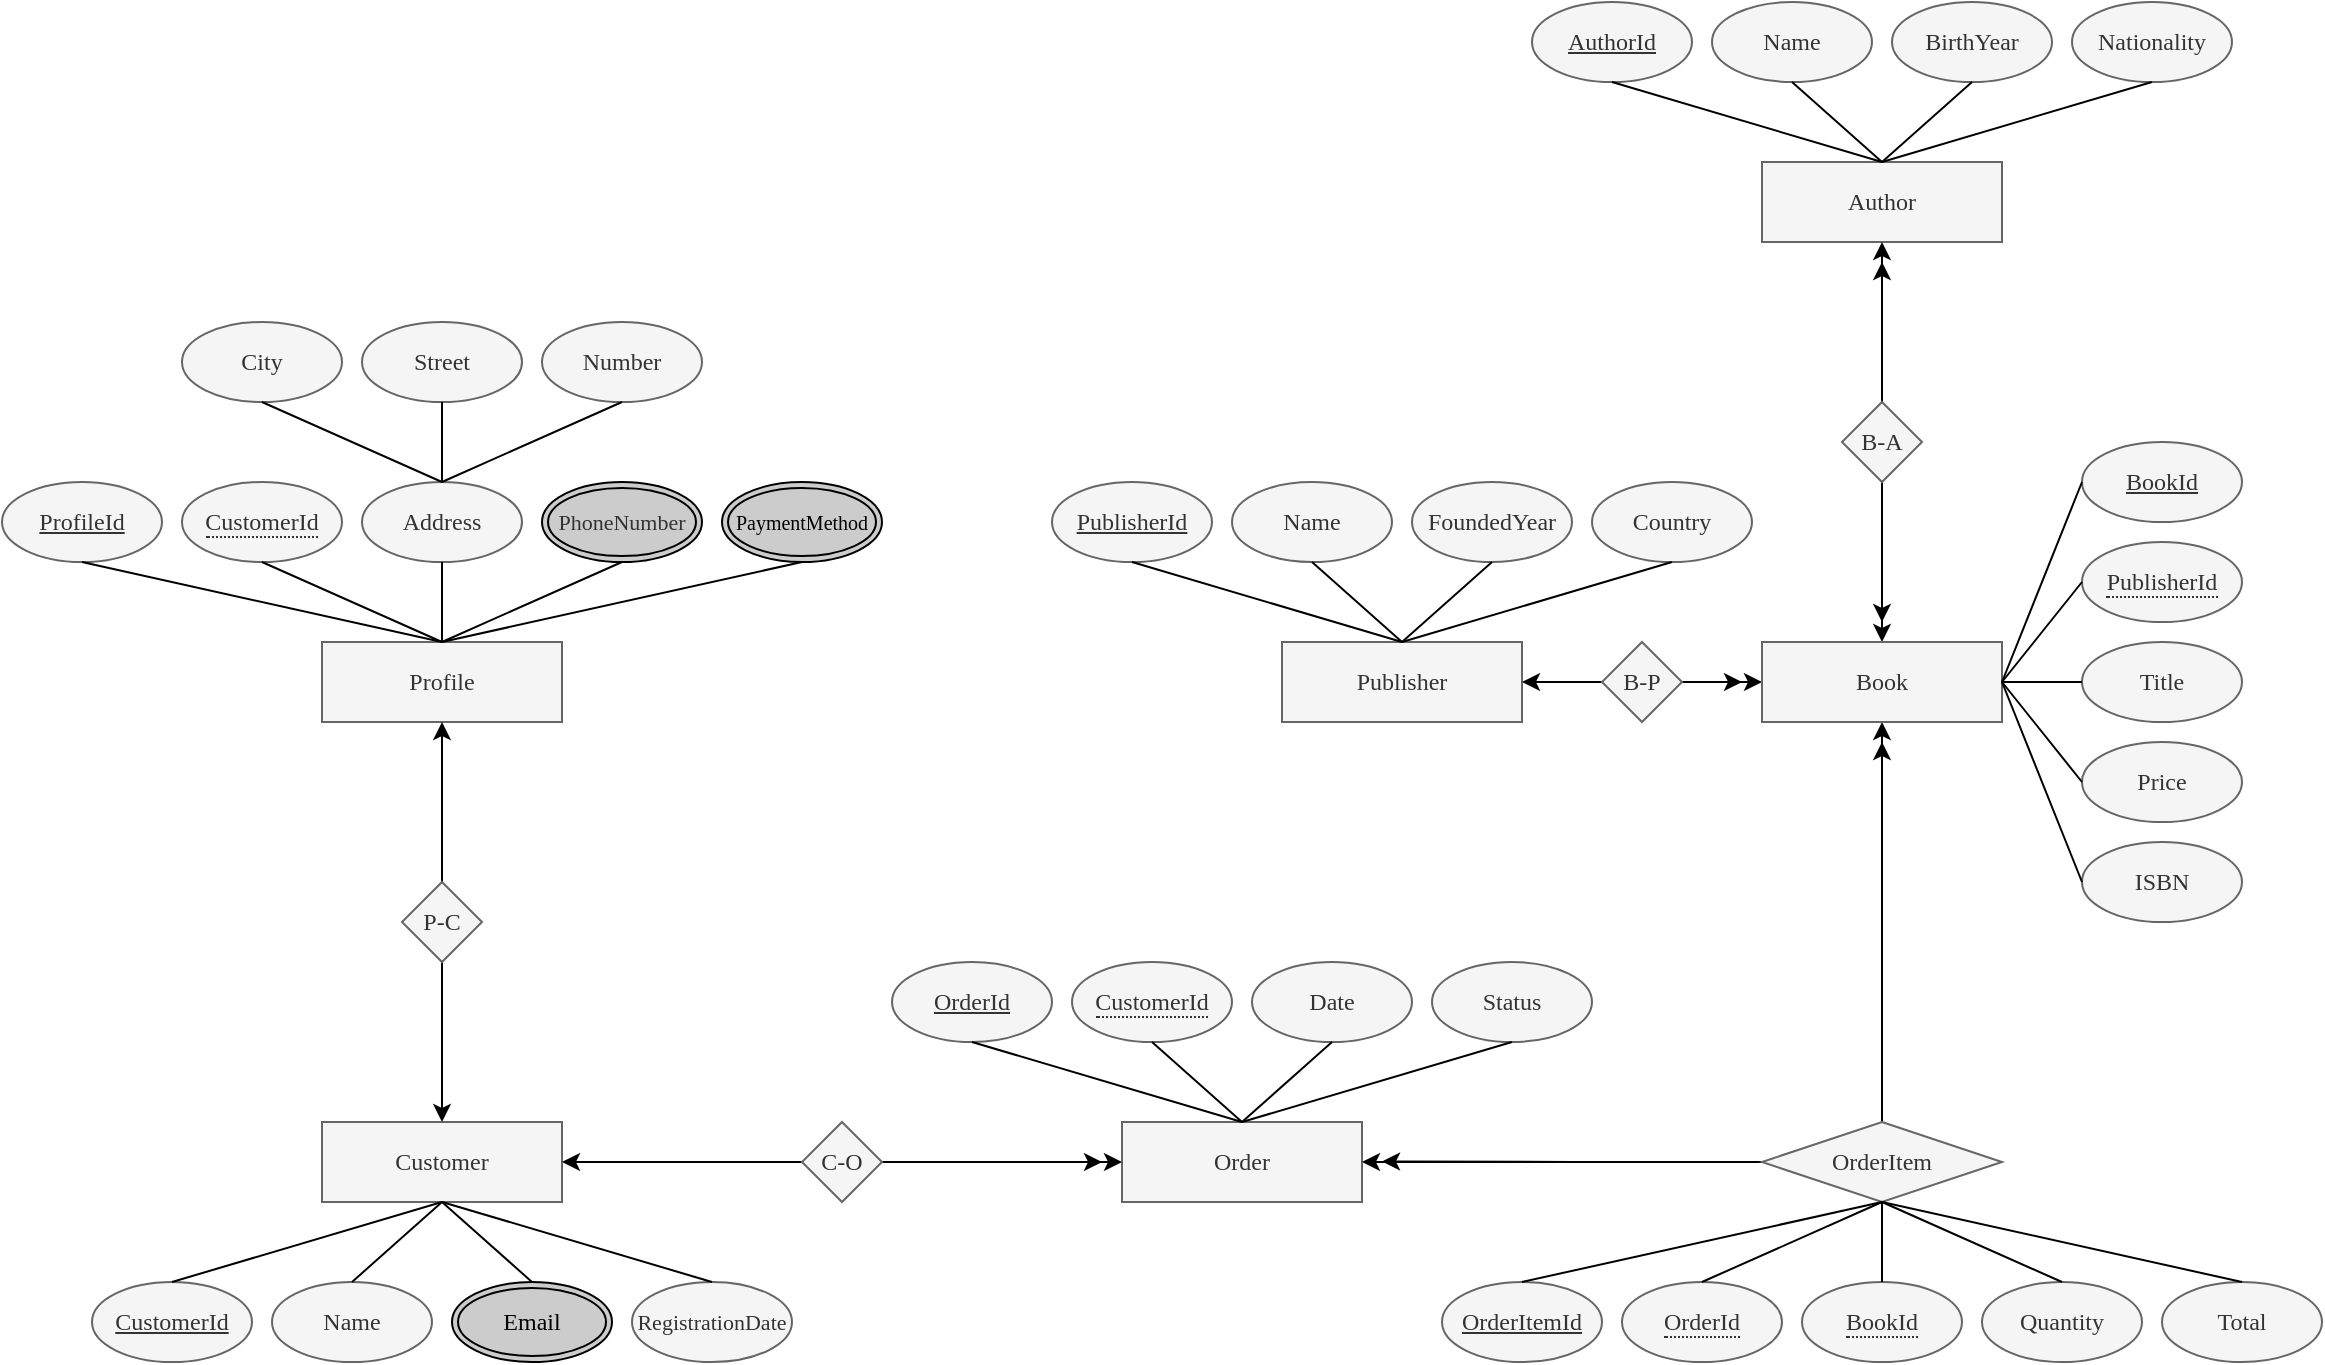<mxfile version="28.2.7">
  <diagram name="Page-1" id="ua7yvZ49ckPrBwXMsCdW">
    <mxGraphModel grid="1" page="1" gridSize="10" guides="1" tooltips="1" connect="1" arrows="1" fold="1" pageScale="1" pageWidth="1169" pageHeight="827" math="0" shadow="0">
      <root>
        <mxCell id="0" />
        <mxCell id="1" parent="0" />
        <mxCell id="PJhBvajnf2V6batIBrMc-2" value="&lt;div&gt;Publisher&lt;/div&gt;" style="rounded=0;whiteSpace=wrap;html=1;fontFamily=Times New Roman;fillColor=#f5f5f5;fontColor=#333333;strokeColor=#666666;" vertex="1" parent="1">
          <mxGeometry x="640" y="360" width="120" height="40" as="geometry" />
        </mxCell>
        <mxCell id="PJhBvajnf2V6batIBrMc-3" value="Author" style="rounded=0;whiteSpace=wrap;html=1;fontFamily=Times New Roman;fillColor=#f5f5f5;fontColor=#333333;strokeColor=#666666;" vertex="1" parent="1">
          <mxGeometry x="880" y="120" width="120" height="40" as="geometry" />
        </mxCell>
        <mxCell id="PJhBvajnf2V6batIBrMc-4" value="Customer" style="rounded=0;whiteSpace=wrap;html=1;fontFamily=Times New Roman;fillColor=#f5f5f5;fontColor=#333333;strokeColor=#666666;" vertex="1" parent="1">
          <mxGeometry x="160" y="600" width="120" height="40" as="geometry" />
        </mxCell>
        <mxCell id="PJhBvajnf2V6batIBrMc-5" value="Order" style="rounded=0;whiteSpace=wrap;html=1;fontFamily=Times New Roman;fillColor=#f5f5f5;fontColor=#333333;strokeColor=#666666;" vertex="1" parent="1">
          <mxGeometry x="560" y="600" width="120" height="40" as="geometry" />
        </mxCell>
        <mxCell id="PJhBvajnf2V6batIBrMc-8" value="Profile" style="rounded=0;whiteSpace=wrap;html=1;fontFamily=Times New Roman;fillColor=#f5f5f5;fontColor=#333333;strokeColor=#666666;" vertex="1" parent="1">
          <mxGeometry x="160" y="360" width="120" height="40" as="geometry" />
        </mxCell>
        <mxCell id="PJhBvajnf2V6batIBrMc-80" style="edgeStyle=orthogonalEdgeStyle;rounded=0;orthogonalLoop=1;jettySize=auto;html=1;exitX=1;exitY=0.5;exitDx=0;exitDy=0;entryX=0;entryY=0.5;entryDx=0;entryDy=0;" edge="1" parent="1" source="PJhBvajnf2V6batIBrMc-9" target="PJhBvajnf2V6batIBrMc-1">
          <mxGeometry relative="1" as="geometry">
            <mxPoint x="840" y="380" as="sourcePoint" />
          </mxGeometry>
        </mxCell>
        <mxCell id="PJhBvajnf2V6batIBrMc-81" style="edgeStyle=orthogonalEdgeStyle;rounded=0;orthogonalLoop=1;jettySize=auto;html=1;exitX=1;exitY=0.5;exitDx=0;exitDy=0;" edge="1" parent="1" source="PJhBvajnf2V6batIBrMc-9">
          <mxGeometry relative="1" as="geometry">
            <mxPoint x="870" y="380.167" as="targetPoint" />
            <mxPoint x="840" y="380" as="sourcePoint" />
          </mxGeometry>
        </mxCell>
        <mxCell id="PJhBvajnf2V6batIBrMc-82" style="edgeStyle=orthogonalEdgeStyle;rounded=0;orthogonalLoop=1;jettySize=auto;html=1;exitX=0;exitY=0.5;exitDx=0;exitDy=0;entryX=1;entryY=0.5;entryDx=0;entryDy=0;" edge="1" parent="1" source="PJhBvajnf2V6batIBrMc-9" target="PJhBvajnf2V6batIBrMc-2">
          <mxGeometry relative="1" as="geometry" />
        </mxCell>
        <mxCell id="PJhBvajnf2V6batIBrMc-9" value="B-P" style="rhombus;whiteSpace=wrap;html=1;fontFamily=Times New Roman;fillColor=#f5f5f5;fontColor=#333333;strokeColor=#666666;" vertex="1" parent="1">
          <mxGeometry x="800" y="360" width="40" height="40" as="geometry" />
        </mxCell>
        <mxCell id="PJhBvajnf2V6batIBrMc-15" style="rounded=0;orthogonalLoop=1;jettySize=auto;html=1;exitX=0.5;exitY=0;exitDx=0;exitDy=0;entryX=0.5;entryY=1;entryDx=0;entryDy=0;fontFamily=Times New Roman;" edge="1" parent="1" source="PJhBvajnf2V6batIBrMc-10" target="PJhBvajnf2V6batIBrMc-8">
          <mxGeometry relative="1" as="geometry" />
        </mxCell>
        <mxCell id="PJhBvajnf2V6batIBrMc-16" style="edgeStyle=orthogonalEdgeStyle;rounded=0;orthogonalLoop=1;jettySize=auto;html=1;exitX=0.5;exitY=1;exitDx=0;exitDy=0;entryX=0.5;entryY=0;entryDx=0;entryDy=0;fontFamily=Times New Roman;" edge="1" parent="1" source="PJhBvajnf2V6batIBrMc-10" target="PJhBvajnf2V6batIBrMc-4">
          <mxGeometry relative="1" as="geometry" />
        </mxCell>
        <mxCell id="PJhBvajnf2V6batIBrMc-10" value="P-C" style="rhombus;whiteSpace=wrap;html=1;fontFamily=Times New Roman;fillColor=#f5f5f5;fontColor=#333333;strokeColor=#666666;" vertex="1" parent="1">
          <mxGeometry x="200" y="480" width="40" height="40" as="geometry" />
        </mxCell>
        <mxCell id="PJhBvajnf2V6batIBrMc-20" style="edgeStyle=orthogonalEdgeStyle;rounded=0;orthogonalLoop=1;jettySize=auto;html=1;exitX=0;exitY=0.5;exitDx=0;exitDy=0;entryX=1;entryY=0.5;entryDx=0;entryDy=0;fontFamily=Times New Roman;" edge="1" parent="1" source="PJhBvajnf2V6batIBrMc-11" target="PJhBvajnf2V6batIBrMc-5">
          <mxGeometry relative="1" as="geometry">
            <mxPoint x="770" y="620" as="targetPoint" />
          </mxGeometry>
        </mxCell>
        <mxCell id="PJhBvajnf2V6batIBrMc-78" style="edgeStyle=orthogonalEdgeStyle;rounded=0;orthogonalLoop=1;jettySize=auto;html=1;exitX=0.5;exitY=0;exitDx=0;exitDy=0;entryX=0.5;entryY=1;entryDx=0;entryDy=0;" edge="1" parent="1" source="PJhBvajnf2V6batIBrMc-11" target="PJhBvajnf2V6batIBrMc-1">
          <mxGeometry relative="1" as="geometry" />
        </mxCell>
        <mxCell id="PJhBvajnf2V6batIBrMc-79" style="edgeStyle=orthogonalEdgeStyle;rounded=0;orthogonalLoop=1;jettySize=auto;html=1;exitX=0.5;exitY=0;exitDx=0;exitDy=0;" edge="1" parent="1" source="PJhBvajnf2V6batIBrMc-11">
          <mxGeometry relative="1" as="geometry">
            <mxPoint x="940" y="410" as="targetPoint" />
          </mxGeometry>
        </mxCell>
        <mxCell id="PJhBvajnf2V6batIBrMc-146" style="edgeStyle=orthogonalEdgeStyle;rounded=0;orthogonalLoop=1;jettySize=auto;html=1;exitX=0;exitY=0.5;exitDx=0;exitDy=0;" edge="1" parent="1" source="PJhBvajnf2V6batIBrMc-11">
          <mxGeometry relative="1" as="geometry">
            <mxPoint x="690" y="619.704" as="targetPoint" />
          </mxGeometry>
        </mxCell>
        <mxCell id="PJhBvajnf2V6batIBrMc-11" value="OrderItem" style="rhombus;whiteSpace=wrap;html=1;fontFamily=Times New Roman;fillColor=#f5f5f5;fontColor=#333333;strokeColor=#666666;" vertex="1" parent="1">
          <mxGeometry x="880" y="600" width="120" height="40" as="geometry" />
        </mxCell>
        <mxCell id="PJhBvajnf2V6batIBrMc-83" style="edgeStyle=orthogonalEdgeStyle;rounded=0;orthogonalLoop=1;jettySize=auto;html=1;exitX=0.5;exitY=1;exitDx=0;exitDy=0;entryX=0.5;entryY=0;entryDx=0;entryDy=0;" edge="1" parent="1" source="PJhBvajnf2V6batIBrMc-13" target="PJhBvajnf2V6batIBrMc-1">
          <mxGeometry relative="1" as="geometry" />
        </mxCell>
        <mxCell id="PJhBvajnf2V6batIBrMc-84" style="edgeStyle=orthogonalEdgeStyle;rounded=0;orthogonalLoop=1;jettySize=auto;html=1;exitX=0.5;exitY=1;exitDx=0;exitDy=0;" edge="1" parent="1" source="PJhBvajnf2V6batIBrMc-13">
          <mxGeometry relative="1" as="geometry">
            <mxPoint x="940" y="350" as="targetPoint" />
          </mxGeometry>
        </mxCell>
        <mxCell id="PJhBvajnf2V6batIBrMc-161" style="edgeStyle=orthogonalEdgeStyle;rounded=0;orthogonalLoop=1;jettySize=auto;html=1;exitX=0.5;exitY=0;exitDx=0;exitDy=0;entryX=0.5;entryY=1;entryDx=0;entryDy=0;" edge="1" parent="1" source="PJhBvajnf2V6batIBrMc-13" target="PJhBvajnf2V6batIBrMc-3">
          <mxGeometry relative="1" as="geometry" />
        </mxCell>
        <mxCell id="PJhBvajnf2V6batIBrMc-162" style="edgeStyle=orthogonalEdgeStyle;rounded=0;orthogonalLoop=1;jettySize=auto;html=1;exitX=0.5;exitY=0;exitDx=0;exitDy=0;" edge="1" parent="1" source="PJhBvajnf2V6batIBrMc-13">
          <mxGeometry relative="1" as="geometry">
            <mxPoint x="940" y="170.0" as="targetPoint" />
          </mxGeometry>
        </mxCell>
        <mxCell id="PJhBvajnf2V6batIBrMc-13" value="B-A" style="rhombus;whiteSpace=wrap;html=1;fontFamily=Times New Roman;fillColor=#f5f5f5;fontColor=#333333;strokeColor=#666666;" vertex="1" parent="1">
          <mxGeometry x="920" y="240" width="40" height="40" as="geometry" />
        </mxCell>
        <mxCell id="PJhBvajnf2V6batIBrMc-17" style="edgeStyle=orthogonalEdgeStyle;rounded=0;orthogonalLoop=1;jettySize=auto;html=1;exitX=0;exitY=0.5;exitDx=0;exitDy=0;entryX=1;entryY=0.5;entryDx=0;entryDy=0;fontFamily=Times New Roman;" edge="1" parent="1" source="PJhBvajnf2V6batIBrMc-14" target="PJhBvajnf2V6batIBrMc-4">
          <mxGeometry relative="1" as="geometry" />
        </mxCell>
        <mxCell id="PJhBvajnf2V6batIBrMc-18" style="edgeStyle=orthogonalEdgeStyle;rounded=0;orthogonalLoop=1;jettySize=auto;html=1;exitX=1;exitY=0.5;exitDx=0;exitDy=0;entryX=0;entryY=0.5;entryDx=0;entryDy=0;fontFamily=Times New Roman;" edge="1" parent="1" source="PJhBvajnf2V6batIBrMc-14" target="PJhBvajnf2V6batIBrMc-5">
          <mxGeometry relative="1" as="geometry">
            <mxPoint x="614" y="780" as="sourcePoint" />
          </mxGeometry>
        </mxCell>
        <mxCell id="PJhBvajnf2V6batIBrMc-19" style="edgeStyle=orthogonalEdgeStyle;rounded=0;orthogonalLoop=1;jettySize=auto;html=1;exitX=1;exitY=0.5;exitDx=0;exitDy=0;fontFamily=Times New Roman;" edge="1" parent="1" source="PJhBvajnf2V6batIBrMc-14">
          <mxGeometry relative="1" as="geometry">
            <mxPoint x="550" y="620" as="targetPoint" />
            <mxPoint x="400" y="719.31" as="sourcePoint" />
          </mxGeometry>
        </mxCell>
        <mxCell id="PJhBvajnf2V6batIBrMc-14" value="C-O" style="rhombus;whiteSpace=wrap;html=1;fontFamily=Times New Roman;fillColor=#f5f5f5;fontColor=#333333;strokeColor=#666666;" vertex="1" parent="1">
          <mxGeometry x="400" y="600" width="40" height="40" as="geometry" />
        </mxCell>
        <mxCell id="PJhBvajnf2V6batIBrMc-31" value="&lt;u&gt;CustomerId&lt;/u&gt;" style="ellipse;whiteSpace=wrap;html=1;fontFamily=Times New Roman;fillColor=#f5f5f5;fontColor=#333333;strokeColor=#666666;" vertex="1" parent="1">
          <mxGeometry x="45" y="680" width="80" height="40" as="geometry" />
        </mxCell>
        <mxCell id="PJhBvajnf2V6batIBrMc-32" value="Name" style="ellipse;whiteSpace=wrap;html=1;fontFamily=Times New Roman;fillColor=#f5f5f5;fontColor=#333333;strokeColor=#666666;" vertex="1" parent="1">
          <mxGeometry x="135" y="680" width="80" height="40" as="geometry" />
        </mxCell>
        <mxCell id="PJhBvajnf2V6batIBrMc-34" value="Address" style="ellipse;whiteSpace=wrap;html=1;fontFamily=Times New Roman;fillColor=#f5f5f5;fontColor=#333333;strokeColor=#666666;" vertex="1" parent="1">
          <mxGeometry x="180" y="280" width="80" height="40" as="geometry" />
        </mxCell>
        <mxCell id="PJhBvajnf2V6batIBrMc-42" value="&lt;u&gt;OrderId&lt;/u&gt;" style="ellipse;whiteSpace=wrap;html=1;fontFamily=Times New Roman;fillColor=#f5f5f5;fontColor=#333333;strokeColor=#666666;" vertex="1" parent="1">
          <mxGeometry x="445" y="520" width="80" height="40" as="geometry" />
        </mxCell>
        <mxCell id="PJhBvajnf2V6batIBrMc-47" value="City" style="ellipse;whiteSpace=wrap;html=1;fontFamily=Times New Roman;fillColor=#f5f5f5;fontColor=#333333;strokeColor=#666666;" vertex="1" parent="1">
          <mxGeometry x="90" y="200" width="80" height="40" as="geometry" />
        </mxCell>
        <mxCell id="PJhBvajnf2V6batIBrMc-48" value="Street" style="ellipse;whiteSpace=wrap;html=1;fontFamily=Times New Roman;fillColor=#f5f5f5;fontColor=#333333;strokeColor=#666666;" vertex="1" parent="1">
          <mxGeometry x="180" y="200" width="80" height="40" as="geometry" />
        </mxCell>
        <mxCell id="PJhBvajnf2V6batIBrMc-49" value="Number" style="ellipse;whiteSpace=wrap;html=1;fontFamily=Times New Roman;fillColor=#f5f5f5;fontColor=#333333;strokeColor=#666666;" vertex="1" parent="1">
          <mxGeometry x="270" y="200" width="80" height="40" as="geometry" />
        </mxCell>
        <mxCell id="PJhBvajnf2V6batIBrMc-55" value="&lt;u&gt;BookId&lt;/u&gt;" style="ellipse;whiteSpace=wrap;html=1;fontFamily=Times New Roman;fillColor=#f5f5f5;fontColor=#333333;strokeColor=#666666;" vertex="1" parent="1">
          <mxGeometry x="1040" y="260" width="80" height="40" as="geometry" />
        </mxCell>
        <mxCell id="PJhBvajnf2V6batIBrMc-59" value="Title" style="ellipse;whiteSpace=wrap;html=1;fontFamily=Times New Roman;fillColor=#f5f5f5;fontColor=#333333;strokeColor=#666666;" vertex="1" parent="1">
          <mxGeometry x="1040" y="360" width="80" height="40" as="geometry" />
        </mxCell>
        <mxCell id="PJhBvajnf2V6batIBrMc-60" value="Price" style="ellipse;whiteSpace=wrap;html=1;fontFamily=Times New Roman;fillColor=#f5f5f5;fontColor=#333333;strokeColor=#666666;" vertex="1" parent="1">
          <mxGeometry x="1040" y="410" width="80" height="40" as="geometry" />
        </mxCell>
        <mxCell id="PJhBvajnf2V6batIBrMc-61" value="&lt;u&gt;AuthorId&lt;/u&gt;" style="ellipse;whiteSpace=wrap;html=1;fontFamily=Times New Roman;fillColor=#f5f5f5;fontColor=#333333;strokeColor=#666666;" vertex="1" parent="1">
          <mxGeometry x="765" y="40" width="80" height="40" as="geometry" />
        </mxCell>
        <mxCell id="PJhBvajnf2V6batIBrMc-62" value="Name" style="ellipse;whiteSpace=wrap;html=1;fontFamily=Times New Roman;fillColor=#f5f5f5;fontColor=#333333;strokeColor=#666666;" vertex="1" parent="1">
          <mxGeometry x="855" y="40" width="80" height="40" as="geometry" />
        </mxCell>
        <mxCell id="PJhBvajnf2V6batIBrMc-64" value="&lt;u&gt;PublisherId&lt;/u&gt;" style="ellipse;whiteSpace=wrap;html=1;fontFamily=Times New Roman;fillColor=#f5f5f5;fontColor=#333333;strokeColor=#666666;" vertex="1" parent="1">
          <mxGeometry x="525" y="280" width="80" height="40" as="geometry" />
        </mxCell>
        <mxCell id="PJhBvajnf2V6batIBrMc-65" value="Name" style="ellipse;whiteSpace=wrap;html=1;fontFamily=Times New Roman;fillColor=#f5f5f5;fontColor=#333333;strokeColor=#666666;" vertex="1" parent="1">
          <mxGeometry x="615" y="280" width="80" height="40" as="geometry" />
        </mxCell>
        <mxCell id="PJhBvajnf2V6batIBrMc-66" value="&lt;u&gt;OrderItemId&lt;/u&gt;" style="ellipse;whiteSpace=wrap;html=1;fontFamily=Times New Roman;fillColor=#f5f5f5;fontColor=#333333;strokeColor=#666666;" vertex="1" parent="1">
          <mxGeometry x="720" y="680" width="80" height="40" as="geometry" />
        </mxCell>
        <mxCell id="PJhBvajnf2V6batIBrMc-71" value="Total" style="ellipse;whiteSpace=wrap;html=1;fontFamily=Times New Roman;fillColor=#f5f5f5;fontColor=#333333;strokeColor=#666666;" vertex="1" parent="1">
          <mxGeometry x="1080" y="680" width="80" height="40" as="geometry" />
        </mxCell>
        <mxCell id="PJhBvajnf2V6batIBrMc-72" value="Quantity" style="ellipse;whiteSpace=wrap;html=1;fontFamily=Times New Roman;fillColor=#f5f5f5;fontColor=#333333;strokeColor=#666666;" vertex="1" parent="1">
          <mxGeometry x="990" y="680" width="80" height="40" as="geometry" />
        </mxCell>
        <mxCell id="PJhBvajnf2V6batIBrMc-1" value="Book" style="rounded=0;whiteSpace=wrap;html=1;fontFamily=Times New Roman;fillColor=#f5f5f5;fontColor=#333333;strokeColor=#666666;" vertex="1" parent="1">
          <mxGeometry x="880" y="360" width="120" height="40" as="geometry" />
        </mxCell>
        <mxCell id="PJhBvajnf2V6batIBrMc-104" value="&lt;span style=&quot;border-bottom: 1px dotted;&quot;&gt;CustomerId&lt;/span&gt;" style="ellipse;whiteSpace=wrap;html=1;align=center;fontFamily=Times New Roman;fillColor=#f5f5f5;fontColor=#333333;strokeColor=#666666;" vertex="1" parent="1">
          <mxGeometry x="90" y="280" width="80" height="40" as="geometry" />
        </mxCell>
        <mxCell id="PJhBvajnf2V6batIBrMc-106" value="ProfileId" style="ellipse;whiteSpace=wrap;html=1;align=center;fontStyle=4;fontFamily=Times New Roman;fillColor=#f5f5f5;fontColor=#333333;strokeColor=#666666;" vertex="1" parent="1">
          <mxGeometry y="280" width="80" height="40" as="geometry" />
        </mxCell>
        <mxCell id="PJhBvajnf2V6batIBrMc-110" value="PhoneNumber" style="ellipse;shape=doubleEllipse;margin=3;whiteSpace=wrap;html=1;align=center;fontFamily=Times New Roman;fontSize=11;fillColor=#CCCCCC;fontColor=#333333;strokeColor=#000000;" vertex="1" parent="1">
          <mxGeometry x="270" y="280" width="80" height="40" as="geometry" />
        </mxCell>
        <mxCell id="PJhBvajnf2V6batIBrMc-111" value="PaymentMethod" style="ellipse;shape=doubleEllipse;margin=3;whiteSpace=wrap;html=1;align=center;fontFamily=Times New Roman;fontSize=10;fillColor=#CCCCCC;" vertex="1" parent="1">
          <mxGeometry x="360" y="280" width="80" height="40" as="geometry" />
        </mxCell>
        <mxCell id="PJhBvajnf2V6batIBrMc-112" value="Email" style="ellipse;shape=doubleEllipse;margin=3;whiteSpace=wrap;html=1;align=center;fontFamily=Times New Roman;fillColor=#CCCCCC;" vertex="1" parent="1">
          <mxGeometry x="225" y="680" width="80" height="40" as="geometry" />
        </mxCell>
        <mxCell id="PJhBvajnf2V6batIBrMc-113" value="&lt;span style=&quot;border-bottom: 1px dotted;&quot;&gt;BookId&lt;/span&gt;" style="ellipse;whiteSpace=wrap;html=1;align=center;fontFamily=Times New Roman;fillColor=#f5f5f5;fontColor=#333333;strokeColor=#666666;" vertex="1" parent="1">
          <mxGeometry x="900" y="680" width="80" height="40" as="geometry" />
        </mxCell>
        <mxCell id="PJhBvajnf2V6batIBrMc-114" value="&lt;div&gt;&lt;span style=&quot;border-bottom: 1px dotted;&quot;&gt;OrderId&lt;/span&gt;&lt;/div&gt;" style="ellipse;whiteSpace=wrap;html=1;align=center;fontFamily=Times New Roman;fillColor=#f5f5f5;fontColor=#333333;strokeColor=#666666;" vertex="1" parent="1">
          <mxGeometry x="810" y="680" width="80" height="40" as="geometry" />
        </mxCell>
        <mxCell id="PJhBvajnf2V6batIBrMc-115" value="&lt;div&gt;&lt;span style=&quot;border-bottom: 1px dotted;&quot;&gt;PublisherId&lt;/span&gt;&lt;/div&gt;" style="ellipse;whiteSpace=wrap;html=1;align=center;fontFamily=Times New Roman;fillColor=#f5f5f5;fontColor=#333333;strokeColor=#666666;" vertex="1" parent="1">
          <mxGeometry x="1040" y="310" width="80" height="40" as="geometry" />
        </mxCell>
        <mxCell id="PJhBvajnf2V6batIBrMc-116" value="" style="endArrow=none;html=1;rounded=0;exitX=0.5;exitY=0;exitDx=0;exitDy=0;entryX=0.5;entryY=1;entryDx=0;entryDy=0;" edge="1" parent="1" source="PJhBvajnf2V6batIBrMc-8" target="PJhBvajnf2V6batIBrMc-106">
          <mxGeometry width="50" height="50" relative="1" as="geometry">
            <mxPoint x="310" y="440" as="sourcePoint" />
            <mxPoint x="360" y="390" as="targetPoint" />
          </mxGeometry>
        </mxCell>
        <mxCell id="PJhBvajnf2V6batIBrMc-117" value="" style="endArrow=none;html=1;rounded=0;exitX=0.5;exitY=0;exitDx=0;exitDy=0;entryX=0.5;entryY=1;entryDx=0;entryDy=0;" edge="1" parent="1" source="PJhBvajnf2V6batIBrMc-8" target="PJhBvajnf2V6batIBrMc-104">
          <mxGeometry width="50" height="50" relative="1" as="geometry">
            <mxPoint x="230" y="370" as="sourcePoint" />
            <mxPoint x="50" y="330" as="targetPoint" />
          </mxGeometry>
        </mxCell>
        <mxCell id="PJhBvajnf2V6batIBrMc-118" value="" style="endArrow=none;html=1;rounded=0;exitX=0.5;exitY=0;exitDx=0;exitDy=0;entryX=0.5;entryY=1;entryDx=0;entryDy=0;" edge="1" parent="1" source="PJhBvajnf2V6batIBrMc-8" target="PJhBvajnf2V6batIBrMc-34">
          <mxGeometry width="50" height="50" relative="1" as="geometry">
            <mxPoint x="230" y="370" as="sourcePoint" />
            <mxPoint x="140" y="330" as="targetPoint" />
          </mxGeometry>
        </mxCell>
        <mxCell id="PJhBvajnf2V6batIBrMc-119" value="" style="endArrow=none;html=1;rounded=0;exitX=0.5;exitY=0;exitDx=0;exitDy=0;entryX=0.5;entryY=1;entryDx=0;entryDy=0;" edge="1" parent="1" source="PJhBvajnf2V6batIBrMc-8" target="PJhBvajnf2V6batIBrMc-110">
          <mxGeometry width="50" height="50" relative="1" as="geometry">
            <mxPoint x="230" y="370" as="sourcePoint" />
            <mxPoint x="230" y="330" as="targetPoint" />
          </mxGeometry>
        </mxCell>
        <mxCell id="PJhBvajnf2V6batIBrMc-120" value="" style="endArrow=none;html=1;rounded=0;exitX=0.5;exitY=0;exitDx=0;exitDy=0;entryX=0.5;entryY=1;entryDx=0;entryDy=0;" edge="1" parent="1" source="PJhBvajnf2V6batIBrMc-8" target="PJhBvajnf2V6batIBrMc-111">
          <mxGeometry width="50" height="50" relative="1" as="geometry">
            <mxPoint x="230" y="370" as="sourcePoint" />
            <mxPoint x="320" y="330" as="targetPoint" />
          </mxGeometry>
        </mxCell>
        <mxCell id="PJhBvajnf2V6batIBrMc-121" value="" style="endArrow=none;html=1;rounded=0;exitX=0.5;exitY=0;exitDx=0;exitDy=0;entryX=0.5;entryY=1;entryDx=0;entryDy=0;" edge="1" parent="1" source="PJhBvajnf2V6batIBrMc-34" target="PJhBvajnf2V6batIBrMc-49">
          <mxGeometry width="50" height="50" relative="1" as="geometry">
            <mxPoint x="230" y="370" as="sourcePoint" />
            <mxPoint x="410" y="330" as="targetPoint" />
          </mxGeometry>
        </mxCell>
        <mxCell id="PJhBvajnf2V6batIBrMc-122" value="" style="endArrow=none;html=1;rounded=0;exitX=0.5;exitY=0;exitDx=0;exitDy=0;entryX=0.5;entryY=1;entryDx=0;entryDy=0;" edge="1" parent="1" source="PJhBvajnf2V6batIBrMc-34" target="PJhBvajnf2V6batIBrMc-48">
          <mxGeometry width="50" height="50" relative="1" as="geometry">
            <mxPoint x="230" y="290" as="sourcePoint" />
            <mxPoint x="320" y="250" as="targetPoint" />
          </mxGeometry>
        </mxCell>
        <mxCell id="PJhBvajnf2V6batIBrMc-123" value="" style="endArrow=none;html=1;rounded=0;exitX=0.5;exitY=0;exitDx=0;exitDy=0;entryX=0.5;entryY=1;entryDx=0;entryDy=0;" edge="1" parent="1" source="PJhBvajnf2V6batIBrMc-34" target="PJhBvajnf2V6batIBrMc-47">
          <mxGeometry width="50" height="50" relative="1" as="geometry">
            <mxPoint x="230" y="290" as="sourcePoint" />
            <mxPoint x="230" y="250" as="targetPoint" />
          </mxGeometry>
        </mxCell>
        <mxCell id="PJhBvajnf2V6batIBrMc-124" value="" style="endArrow=none;html=1;rounded=0;exitX=0.5;exitY=1;exitDx=0;exitDy=0;entryX=0.5;entryY=0;entryDx=0;entryDy=0;" edge="1" parent="1" source="PJhBvajnf2V6batIBrMc-4" target="PJhBvajnf2V6batIBrMc-31">
          <mxGeometry width="50" height="50" relative="1" as="geometry">
            <mxPoint x="230" y="290" as="sourcePoint" />
            <mxPoint x="140" y="250" as="targetPoint" />
          </mxGeometry>
        </mxCell>
        <mxCell id="PJhBvajnf2V6batIBrMc-125" value="" style="endArrow=none;html=1;rounded=0;exitX=0.5;exitY=1;exitDx=0;exitDy=0;entryX=0.5;entryY=0;entryDx=0;entryDy=0;" edge="1" parent="1" source="PJhBvajnf2V6batIBrMc-4" target="PJhBvajnf2V6batIBrMc-32">
          <mxGeometry width="50" height="50" relative="1" as="geometry">
            <mxPoint x="230" y="650" as="sourcePoint" />
            <mxPoint x="140" y="690" as="targetPoint" />
          </mxGeometry>
        </mxCell>
        <mxCell id="PJhBvajnf2V6batIBrMc-126" value="" style="endArrow=none;html=1;rounded=0;exitX=0.5;exitY=1;exitDx=0;exitDy=0;entryX=0.5;entryY=0;entryDx=0;entryDy=0;" edge="1" parent="1" source="PJhBvajnf2V6batIBrMc-4" target="PJhBvajnf2V6batIBrMc-112">
          <mxGeometry width="50" height="50" relative="1" as="geometry">
            <mxPoint x="230" y="650" as="sourcePoint" />
            <mxPoint x="230" y="690" as="targetPoint" />
          </mxGeometry>
        </mxCell>
        <mxCell id="PJhBvajnf2V6batIBrMc-127" value="" style="endArrow=none;html=1;rounded=0;exitX=0.5;exitY=0;exitDx=0;exitDy=0;entryX=0.5;entryY=1;entryDx=0;entryDy=0;" edge="1" parent="1" source="PJhBvajnf2V6batIBrMc-5" target="PJhBvajnf2V6batIBrMc-42">
          <mxGeometry width="50" height="50" relative="1" as="geometry">
            <mxPoint x="230" y="650" as="sourcePoint" />
            <mxPoint x="320" y="690" as="targetPoint" />
          </mxGeometry>
        </mxCell>
        <mxCell id="PJhBvajnf2V6batIBrMc-131" value="" style="endArrow=none;html=1;rounded=0;entryX=0.5;entryY=0;entryDx=0;entryDy=0;exitX=0.5;exitY=1;exitDx=0;exitDy=0;" edge="1" parent="1" source="PJhBvajnf2V6batIBrMc-11" target="PJhBvajnf2V6batIBrMc-66">
          <mxGeometry width="50" height="50" relative="1" as="geometry">
            <mxPoint x="550" y="650" as="sourcePoint" />
            <mxPoint x="640" y="690" as="targetPoint" />
          </mxGeometry>
        </mxCell>
        <mxCell id="PJhBvajnf2V6batIBrMc-132" value="" style="endArrow=none;html=1;rounded=0;entryX=0.5;entryY=0;entryDx=0;entryDy=0;exitX=0.5;exitY=1;exitDx=0;exitDy=0;" edge="1" parent="1" source="PJhBvajnf2V6batIBrMc-11" target="PJhBvajnf2V6batIBrMc-114">
          <mxGeometry width="50" height="50" relative="1" as="geometry">
            <mxPoint x="950" y="650" as="sourcePoint" />
            <mxPoint x="770" y="690" as="targetPoint" />
          </mxGeometry>
        </mxCell>
        <mxCell id="PJhBvajnf2V6batIBrMc-133" value="" style="endArrow=none;html=1;rounded=0;entryX=0.5;entryY=0;entryDx=0;entryDy=0;exitX=0.5;exitY=1;exitDx=0;exitDy=0;" edge="1" parent="1" source="PJhBvajnf2V6batIBrMc-11" target="PJhBvajnf2V6batIBrMc-113">
          <mxGeometry width="50" height="50" relative="1" as="geometry">
            <mxPoint x="950" y="650" as="sourcePoint" />
            <mxPoint x="860" y="690" as="targetPoint" />
          </mxGeometry>
        </mxCell>
        <mxCell id="PJhBvajnf2V6batIBrMc-134" value="" style="endArrow=none;html=1;rounded=0;entryX=0.5;entryY=0;entryDx=0;entryDy=0;exitX=0.5;exitY=1;exitDx=0;exitDy=0;" edge="1" parent="1" source="PJhBvajnf2V6batIBrMc-11" target="PJhBvajnf2V6batIBrMc-72">
          <mxGeometry width="50" height="50" relative="1" as="geometry">
            <mxPoint x="950" y="650" as="sourcePoint" />
            <mxPoint x="950" y="690" as="targetPoint" />
          </mxGeometry>
        </mxCell>
        <mxCell id="PJhBvajnf2V6batIBrMc-135" value="" style="endArrow=none;html=1;rounded=0;entryX=0.5;entryY=0;entryDx=0;entryDy=0;exitX=0.5;exitY=1;exitDx=0;exitDy=0;" edge="1" parent="1" source="PJhBvajnf2V6batIBrMc-11" target="PJhBvajnf2V6batIBrMc-71">
          <mxGeometry width="50" height="50" relative="1" as="geometry">
            <mxPoint x="950" y="650" as="sourcePoint" />
            <mxPoint x="1040" y="690" as="targetPoint" />
          </mxGeometry>
        </mxCell>
        <mxCell id="PJhBvajnf2V6batIBrMc-136" value="" style="endArrow=none;html=1;rounded=0;entryX=0;entryY=0.5;entryDx=0;entryDy=0;exitX=1;exitY=0.5;exitDx=0;exitDy=0;" edge="1" parent="1" source="PJhBvajnf2V6batIBrMc-1" target="PJhBvajnf2V6batIBrMc-60">
          <mxGeometry width="50" height="50" relative="1" as="geometry">
            <mxPoint x="950" y="650" as="sourcePoint" />
            <mxPoint x="1130" y="690" as="targetPoint" />
          </mxGeometry>
        </mxCell>
        <mxCell id="PJhBvajnf2V6batIBrMc-137" value="" style="endArrow=none;html=1;rounded=0;entryX=0;entryY=0.5;entryDx=0;entryDy=0;exitX=1;exitY=0.5;exitDx=0;exitDy=0;" edge="1" parent="1" source="PJhBvajnf2V6batIBrMc-1" target="PJhBvajnf2V6batIBrMc-59">
          <mxGeometry width="50" height="50" relative="1" as="geometry">
            <mxPoint x="1010" y="390" as="sourcePoint" />
            <mxPoint x="1050" y="465" as="targetPoint" />
          </mxGeometry>
        </mxCell>
        <mxCell id="PJhBvajnf2V6batIBrMc-138" value="" style="endArrow=none;html=1;rounded=0;entryX=0;entryY=0.5;entryDx=0;entryDy=0;exitX=1;exitY=0.5;exitDx=0;exitDy=0;" edge="1" parent="1" source="PJhBvajnf2V6batIBrMc-1" target="PJhBvajnf2V6batIBrMc-115">
          <mxGeometry width="50" height="50" relative="1" as="geometry">
            <mxPoint x="1010" y="390" as="sourcePoint" />
            <mxPoint x="1050" y="415" as="targetPoint" />
          </mxGeometry>
        </mxCell>
        <mxCell id="PJhBvajnf2V6batIBrMc-139" value="" style="endArrow=none;html=1;rounded=0;entryX=0;entryY=0.5;entryDx=0;entryDy=0;exitX=1;exitY=0.5;exitDx=0;exitDy=0;" edge="1" parent="1" source="PJhBvajnf2V6batIBrMc-1" target="PJhBvajnf2V6batIBrMc-55">
          <mxGeometry width="50" height="50" relative="1" as="geometry">
            <mxPoint x="1010" y="390" as="sourcePoint" />
            <mxPoint x="1050" y="365" as="targetPoint" />
          </mxGeometry>
        </mxCell>
        <mxCell id="PJhBvajnf2V6batIBrMc-140" value="" style="endArrow=none;html=1;rounded=0;entryX=0.5;entryY=1;entryDx=0;entryDy=0;exitX=0.5;exitY=0;exitDx=0;exitDy=0;" edge="1" parent="1" source="PJhBvajnf2V6batIBrMc-2" target="PJhBvajnf2V6batIBrMc-65">
          <mxGeometry width="50" height="50" relative="1" as="geometry">
            <mxPoint x="1010" y="390" as="sourcePoint" />
            <mxPoint x="1050" y="315" as="targetPoint" />
          </mxGeometry>
        </mxCell>
        <mxCell id="PJhBvajnf2V6batIBrMc-141" value="" style="endArrow=none;html=1;rounded=0;entryX=0.5;entryY=1;entryDx=0;entryDy=0;exitX=0.5;exitY=0;exitDx=0;exitDy=0;" edge="1" parent="1" source="PJhBvajnf2V6batIBrMc-2" target="PJhBvajnf2V6batIBrMc-64">
          <mxGeometry width="50" height="50" relative="1" as="geometry">
            <mxPoint x="630" y="370" as="sourcePoint" />
            <mxPoint x="675" y="330" as="targetPoint" />
          </mxGeometry>
        </mxCell>
        <mxCell id="PJhBvajnf2V6batIBrMc-142" value="" style="endArrow=none;html=1;rounded=0;entryX=0.5;entryY=1;entryDx=0;entryDy=0;exitX=0.5;exitY=0;exitDx=0;exitDy=0;" edge="1" parent="1" source="PJhBvajnf2V6batIBrMc-3" target="PJhBvajnf2V6batIBrMc-62">
          <mxGeometry width="50" height="50" relative="1" as="geometry">
            <mxPoint x="630" y="370" as="sourcePoint" />
            <mxPoint x="585" y="330" as="targetPoint" />
          </mxGeometry>
        </mxCell>
        <mxCell id="PJhBvajnf2V6batIBrMc-143" value="" style="endArrow=none;html=1;rounded=0;entryX=0.5;entryY=1;entryDx=0;entryDy=0;exitX=0.5;exitY=0;exitDx=0;exitDy=0;" edge="1" parent="1" source="PJhBvajnf2V6batIBrMc-3" target="PJhBvajnf2V6batIBrMc-61">
          <mxGeometry width="50" height="50" relative="1" as="geometry">
            <mxPoint x="1010" y="150" as="sourcePoint" />
            <mxPoint x="1050" y="175" as="targetPoint" />
          </mxGeometry>
        </mxCell>
        <mxCell id="PJhBvajnf2V6batIBrMc-144" value="RegistrationDate" style="ellipse;whiteSpace=wrap;html=1;fontFamily=Times New Roman;fontSize=11;fillColor=#f5f5f5;fontColor=#333333;strokeColor=#666666;" vertex="1" parent="1">
          <mxGeometry x="315" y="680" width="80" height="40" as="geometry" />
        </mxCell>
        <mxCell id="PJhBvajnf2V6batIBrMc-145" value="" style="endArrow=none;html=1;rounded=0;exitX=0.5;exitY=1;exitDx=0;exitDy=0;entryX=0.5;entryY=0;entryDx=0;entryDy=0;" edge="1" parent="1" source="PJhBvajnf2V6batIBrMc-4" target="PJhBvajnf2V6batIBrMc-144">
          <mxGeometry width="50" height="50" relative="1" as="geometry">
            <mxPoint x="230" y="650" as="sourcePoint" />
            <mxPoint x="185" y="690" as="targetPoint" />
          </mxGeometry>
        </mxCell>
        <mxCell id="PJhBvajnf2V6batIBrMc-148" value="&lt;span style=&quot;border-bottom: 1px dotted;&quot;&gt;CustomerId&lt;/span&gt;" style="ellipse;whiteSpace=wrap;html=1;align=center;fontFamily=Times New Roman;fillColor=#f5f5f5;fontColor=#333333;strokeColor=#666666;" vertex="1" parent="1">
          <mxGeometry x="535" y="520" width="80" height="40" as="geometry" />
        </mxCell>
        <mxCell id="PJhBvajnf2V6batIBrMc-150" value="" style="endArrow=none;html=1;rounded=0;entryX=0.5;entryY=1;entryDx=0;entryDy=0;" edge="1" parent="1" target="PJhBvajnf2V6batIBrMc-148">
          <mxGeometry width="50" height="50" relative="1" as="geometry">
            <mxPoint x="620" y="600" as="sourcePoint" />
            <mxPoint x="480" y="540" as="targetPoint" />
          </mxGeometry>
        </mxCell>
        <mxCell id="PJhBvajnf2V6batIBrMc-151" value="Status" style="ellipse;whiteSpace=wrap;html=1;fontFamily=Times New Roman;fillColor=#f5f5f5;fontColor=#333333;strokeColor=#666666;" vertex="1" parent="1">
          <mxGeometry x="715" y="520" width="80" height="40" as="geometry" />
        </mxCell>
        <mxCell id="PJhBvajnf2V6batIBrMc-152" value="" style="endArrow=none;html=1;rounded=0;entryX=0.5;entryY=1;entryDx=0;entryDy=0;exitX=0.5;exitY=0;exitDx=0;exitDy=0;" edge="1" parent="1" source="PJhBvajnf2V6batIBrMc-5" target="PJhBvajnf2V6batIBrMc-151">
          <mxGeometry width="50" height="50" relative="1" as="geometry">
            <mxPoint x="630" y="610" as="sourcePoint" />
            <mxPoint x="690" y="540" as="targetPoint" />
          </mxGeometry>
        </mxCell>
        <mxCell id="PJhBvajnf2V6batIBrMc-153" value="Date" style="ellipse;whiteSpace=wrap;html=1;fontFamily=Times New Roman;fillColor=#f5f5f5;fontColor=#333333;strokeColor=#666666;" vertex="1" parent="1">
          <mxGeometry x="625" y="520" width="80" height="40" as="geometry" />
        </mxCell>
        <mxCell id="PJhBvajnf2V6batIBrMc-154" value="" style="endArrow=none;html=1;rounded=0;entryX=0.5;entryY=1;entryDx=0;entryDy=0;exitX=0.5;exitY=0;exitDx=0;exitDy=0;" edge="1" parent="1" source="PJhBvajnf2V6batIBrMc-5" target="PJhBvajnf2V6batIBrMc-153">
          <mxGeometry width="50" height="50" relative="1" as="geometry">
            <mxPoint x="630" y="610" as="sourcePoint" />
            <mxPoint x="765" y="570" as="targetPoint" />
          </mxGeometry>
        </mxCell>
        <mxCell id="PJhBvajnf2V6batIBrMc-155" value="ISBN" style="ellipse;whiteSpace=wrap;html=1;fontFamily=Times New Roman;fillColor=#f5f5f5;fontColor=#333333;strokeColor=#666666;" vertex="1" parent="1">
          <mxGeometry x="1040" y="460" width="80" height="40" as="geometry" />
        </mxCell>
        <mxCell id="PJhBvajnf2V6batIBrMc-156" value="" style="endArrow=none;html=1;rounded=0;entryX=0;entryY=0.5;entryDx=0;entryDy=0;exitX=1;exitY=0.5;exitDx=0;exitDy=0;" edge="1" parent="1" source="PJhBvajnf2V6batIBrMc-1" target="PJhBvajnf2V6batIBrMc-155">
          <mxGeometry width="50" height="50" relative="1" as="geometry">
            <mxPoint x="1010" y="390" as="sourcePoint" />
            <mxPoint x="1210" y="420" as="targetPoint" />
          </mxGeometry>
        </mxCell>
        <mxCell id="PJhBvajnf2V6batIBrMc-157" value="Country" style="ellipse;whiteSpace=wrap;html=1;fontFamily=Times New Roman;fillColor=#f5f5f5;fontColor=#333333;strokeColor=#666666;" vertex="1" parent="1">
          <mxGeometry x="795" y="280" width="80" height="40" as="geometry" />
        </mxCell>
        <mxCell id="PJhBvajnf2V6batIBrMc-158" value="FoundedYear" style="ellipse;whiteSpace=wrap;html=1;fontFamily=Times New Roman;fillColor=#f5f5f5;fontColor=#333333;strokeColor=#666666;" vertex="1" parent="1">
          <mxGeometry x="705" y="280" width="80" height="40" as="geometry" />
        </mxCell>
        <mxCell id="PJhBvajnf2V6batIBrMc-159" value="" style="endArrow=none;html=1;rounded=0;entryX=0.5;entryY=1;entryDx=0;entryDy=0;exitX=0.5;exitY=0;exitDx=0;exitDy=0;" edge="1" parent="1" source="PJhBvajnf2V6batIBrMc-2" target="PJhBvajnf2V6batIBrMc-157">
          <mxGeometry width="50" height="50" relative="1" as="geometry">
            <mxPoint x="630" y="370" as="sourcePoint" />
            <mxPoint x="675" y="330" as="targetPoint" />
          </mxGeometry>
        </mxCell>
        <mxCell id="PJhBvajnf2V6batIBrMc-160" value="" style="endArrow=none;html=1;rounded=0;entryX=0.5;entryY=1;entryDx=0;entryDy=0;exitX=0.5;exitY=0;exitDx=0;exitDy=0;" edge="1" parent="1" source="PJhBvajnf2V6batIBrMc-2" target="PJhBvajnf2V6batIBrMc-158">
          <mxGeometry width="50" height="50" relative="1" as="geometry">
            <mxPoint x="630" y="370" as="sourcePoint" />
            <mxPoint x="790" y="340" as="targetPoint" />
          </mxGeometry>
        </mxCell>
        <mxCell id="PJhBvajnf2V6batIBrMc-163" value="BirthYear" style="ellipse;whiteSpace=wrap;html=1;fontFamily=Times New Roman;fillColor=#f5f5f5;fontColor=#333333;strokeColor=#666666;" vertex="1" parent="1">
          <mxGeometry x="945" y="40" width="80" height="40" as="geometry" />
        </mxCell>
        <mxCell id="PJhBvajnf2V6batIBrMc-165" value="Nationality" style="ellipse;whiteSpace=wrap;html=1;fontFamily=Times New Roman;fillColor=#f5f5f5;fontColor=#333333;strokeColor=#666666;" vertex="1" parent="1">
          <mxGeometry x="1035" y="40" width="80" height="40" as="geometry" />
        </mxCell>
        <mxCell id="PJhBvajnf2V6batIBrMc-166" value="" style="endArrow=none;html=1;rounded=0;entryX=0.5;entryY=1;entryDx=0;entryDy=0;exitX=0.5;exitY=0;exitDx=0;exitDy=0;" edge="1" parent="1" source="PJhBvajnf2V6batIBrMc-3" target="PJhBvajnf2V6batIBrMc-163">
          <mxGeometry width="50" height="50" relative="1" as="geometry">
            <mxPoint x="950" y="130" as="sourcePoint" />
            <mxPoint x="860" y="90" as="targetPoint" />
          </mxGeometry>
        </mxCell>
        <mxCell id="PJhBvajnf2V6batIBrMc-167" value="" style="endArrow=none;html=1;rounded=0;entryX=0.5;entryY=1;entryDx=0;entryDy=0;exitX=0.5;exitY=0;exitDx=0;exitDy=0;" edge="1" parent="1" source="PJhBvajnf2V6batIBrMc-3" target="PJhBvajnf2V6batIBrMc-165">
          <mxGeometry width="50" height="50" relative="1" as="geometry">
            <mxPoint x="950" y="130" as="sourcePoint" />
            <mxPoint x="950" y="90" as="targetPoint" />
          </mxGeometry>
        </mxCell>
      </root>
    </mxGraphModel>
  </diagram>
</mxfile>
